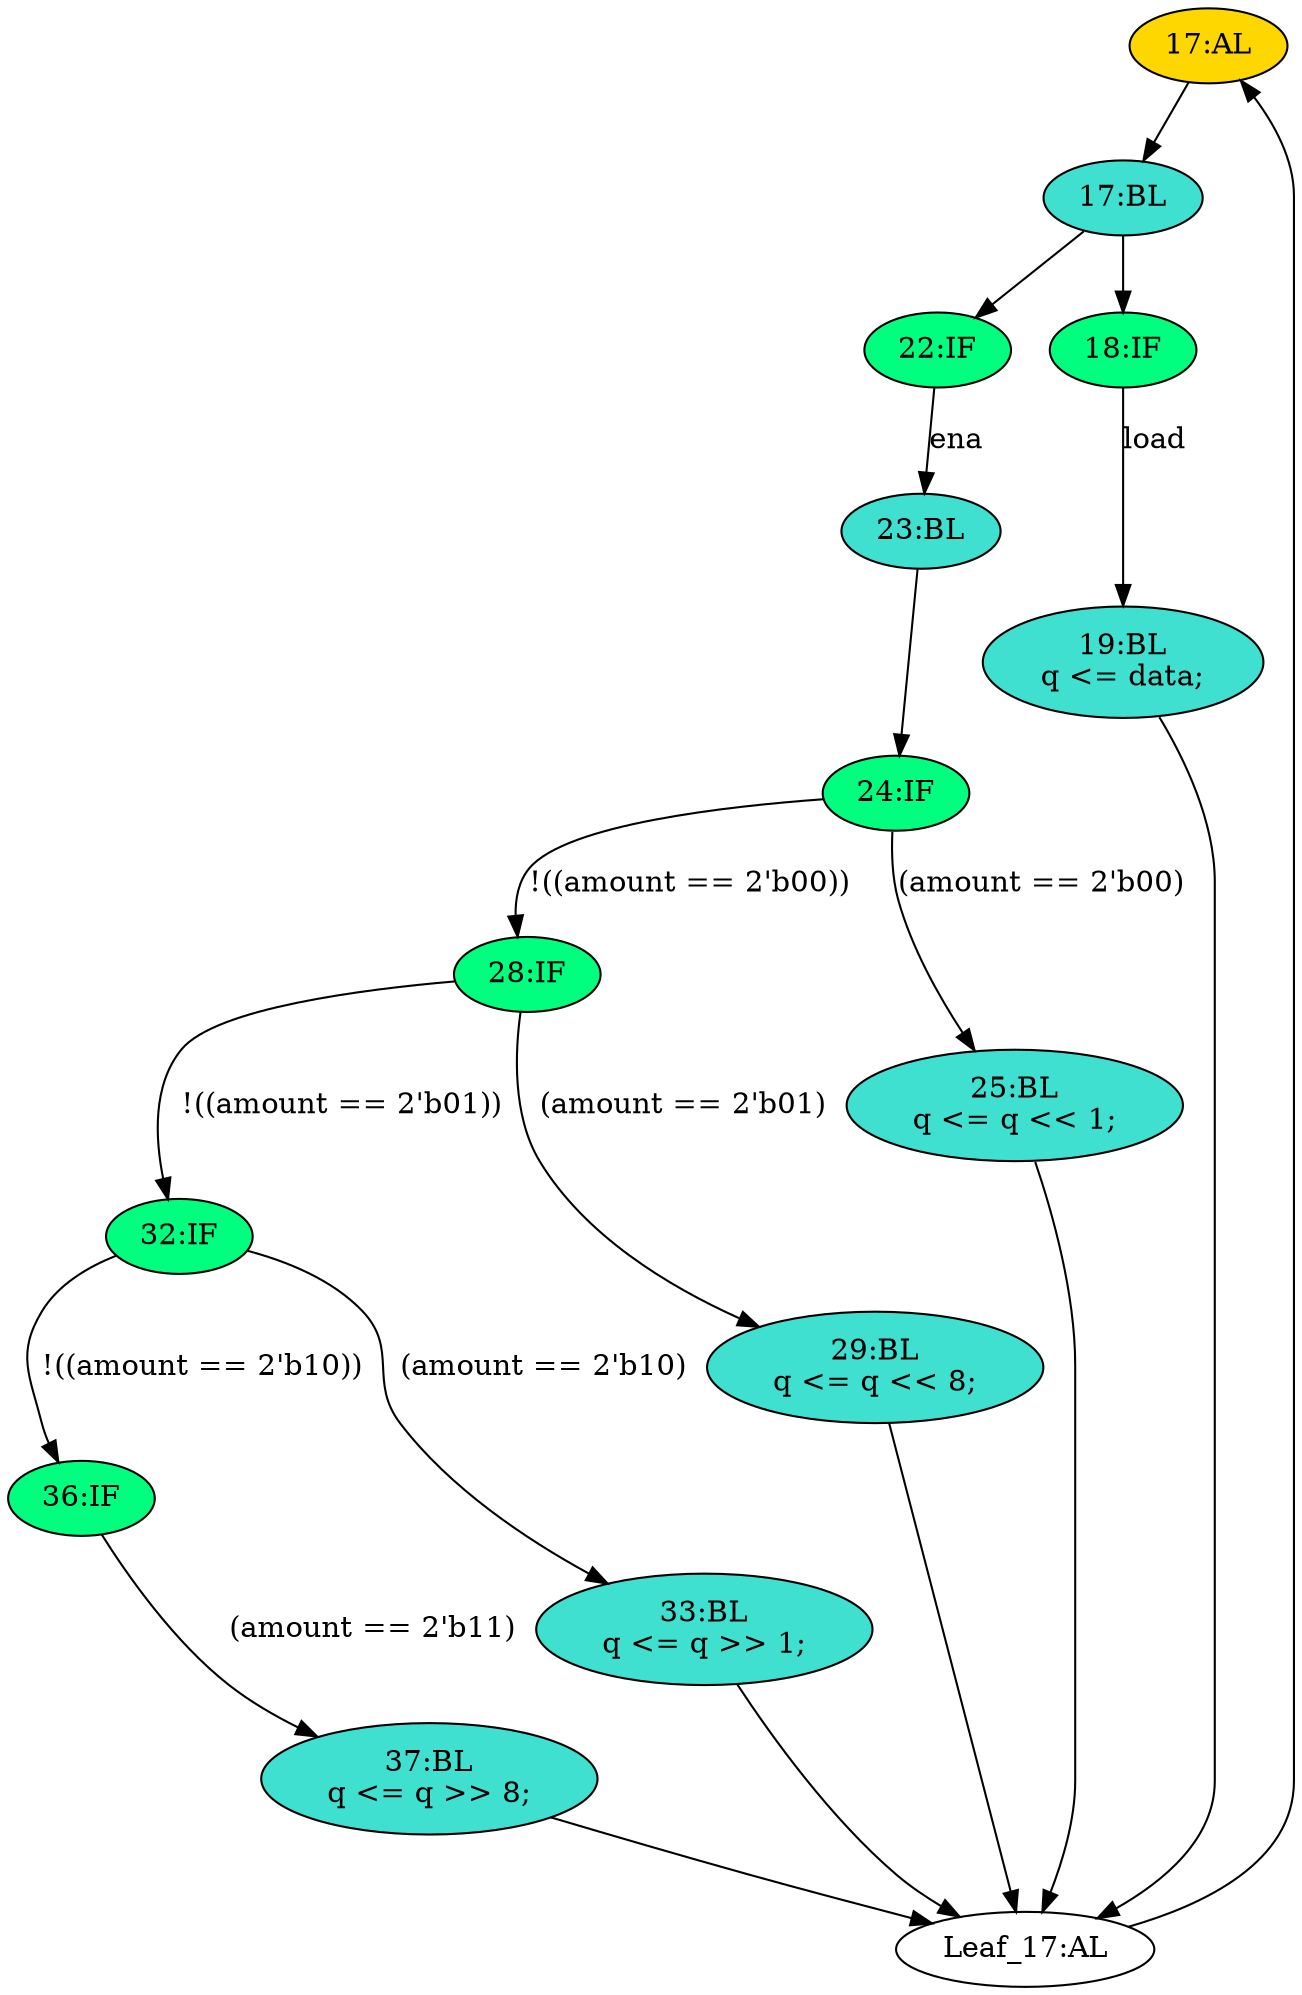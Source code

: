 strict digraph "compose( ,  )" {
	node [label="\N"];
	"17:AL"	[ast="<pyverilog.vparser.ast.Always object at 0x7f85ac977090>",
		clk_sens=True,
		fillcolor=gold,
		label="17:AL",
		sens="['clk']",
		statements="[]",
		style=filled,
		typ=Always,
		use_var="['load', 'q', 'amount', 'data', 'ena']"];
	"17:BL"	[ast="<pyverilog.vparser.ast.Block object at 0x7f85ac963890>",
		fillcolor=turquoise,
		label="17:BL",
		statements="[]",
		style=filled,
		typ=Block];
	"17:AL" -> "17:BL"	[cond="[]",
		lineno=None];
	"32:IF"	[ast="<pyverilog.vparser.ast.IfStatement object at 0x7f85ac9eae90>",
		fillcolor=springgreen,
		label="32:IF",
		statements="[]",
		style=filled,
		typ=IfStatement];
	"36:IF"	[ast="<pyverilog.vparser.ast.IfStatement object at 0x7f85ac5d8c90>",
		fillcolor=springgreen,
		label="36:IF",
		statements="[]",
		style=filled,
		typ=IfStatement];
	"32:IF" -> "36:IF"	[cond="['amount']",
		label="!((amount == 2'b10))",
		lineno=32];
	"33:BL"	[ast="<pyverilog.vparser.ast.Block object at 0x7f85ac9ea090>",
		fillcolor=turquoise,
		label="33:BL
q <= q >> 1;",
		statements="[<pyverilog.vparser.ast.NonblockingSubstitution object at 0x7f85ac9ead90>]",
		style=filled,
		typ=Block];
	"32:IF" -> "33:BL"	[cond="['amount']",
		label="(amount == 2'b10)",
		lineno=32];
	"37:BL"	[ast="<pyverilog.vparser.ast.Block object at 0x7f85ac5d8dd0>",
		fillcolor=turquoise,
		label="37:BL
q <= q >> 8;",
		statements="[<pyverilog.vparser.ast.NonblockingSubstitution object at 0x7f85ac5d8610>]",
		style=filled,
		typ=Block];
	"36:IF" -> "37:BL"	[cond="['amount']",
		label="(amount == 2'b11)",
		lineno=36];
	"28:IF"	[ast="<pyverilog.vparser.ast.IfStatement object at 0x7f85ac966550>",
		fillcolor=springgreen,
		label="28:IF",
		statements="[]",
		style=filled,
		typ=IfStatement];
	"28:IF" -> "32:IF"	[cond="['amount']",
		label="!((amount == 2'b01))",
		lineno=28];
	"29:BL"	[ast="<pyverilog.vparser.ast.Block object at 0x7f85ac966850>",
		fillcolor=turquoise,
		label="29:BL
q <= q << 8;",
		statements="[<pyverilog.vparser.ast.NonblockingSubstitution object at 0x7f85ac966f50>]",
		style=filled,
		typ=Block];
	"28:IF" -> "29:BL"	[cond="['amount']",
		label="(amount == 2'b01)",
		lineno=28];
	"22:IF"	[ast="<pyverilog.vparser.ast.IfStatement object at 0x7f85ac90ee90>",
		fillcolor=springgreen,
		label="22:IF",
		statements="[]",
		style=filled,
		typ=IfStatement];
	"17:BL" -> "22:IF"	[cond="[]",
		lineno=None];
	"18:IF"	[ast="<pyverilog.vparser.ast.IfStatement object at 0x7f85ac963790>",
		fillcolor=springgreen,
		label="18:IF",
		statements="[]",
		style=filled,
		typ=IfStatement];
	"17:BL" -> "18:IF"	[cond="[]",
		lineno=None];
	"19:BL"	[ast="<pyverilog.vparser.ast.Block object at 0x7f85ac9771d0>",
		fillcolor=turquoise,
		label="19:BL
q <= data;",
		statements="[<pyverilog.vparser.ast.NonblockingSubstitution object at 0x7f85ac963210>]",
		style=filled,
		typ=Block];
	"Leaf_17:AL"	[def_var="['q']",
		label="Leaf_17:AL"];
	"19:BL" -> "Leaf_17:AL"	[cond="[]",
		lineno=None];
	"24:IF"	[ast="<pyverilog.vparser.ast.IfStatement object at 0x7f85ac97dc50>",
		fillcolor=springgreen,
		label="24:IF",
		statements="[]",
		style=filled,
		typ=IfStatement];
	"24:IF" -> "28:IF"	[cond="['amount']",
		label="!((amount == 2'b00))",
		lineno=24];
	"25:BL"	[ast="<pyverilog.vparser.ast.Block object at 0x7f85ac971150>",
		fillcolor=turquoise,
		label="25:BL
q <= q << 1;",
		statements="[<pyverilog.vparser.ast.NonblockingSubstitution object at 0x7f85ac97d610>]",
		style=filled,
		typ=Block];
	"24:IF" -> "25:BL"	[cond="['amount']",
		label="(amount == 2'b00)",
		lineno=24];
	"23:BL"	[ast="<pyverilog.vparser.ast.Block object at 0x7f85ac90e290>",
		fillcolor=turquoise,
		label="23:BL",
		statements="[]",
		style=filled,
		typ=Block];
	"22:IF" -> "23:BL"	[cond="['ena']",
		label=ena,
		lineno=22];
	"33:BL" -> "Leaf_17:AL"	[cond="[]",
		lineno=None];
	"18:IF" -> "19:BL"	[cond="['load']",
		label=load,
		lineno=18];
	"Leaf_17:AL" -> "17:AL";
	"25:BL" -> "Leaf_17:AL"	[cond="[]",
		lineno=None];
	"29:BL" -> "Leaf_17:AL"	[cond="[]",
		lineno=None];
	"23:BL" -> "24:IF"	[cond="[]",
		lineno=None];
	"37:BL" -> "Leaf_17:AL"	[cond="[]",
		lineno=None];
}
